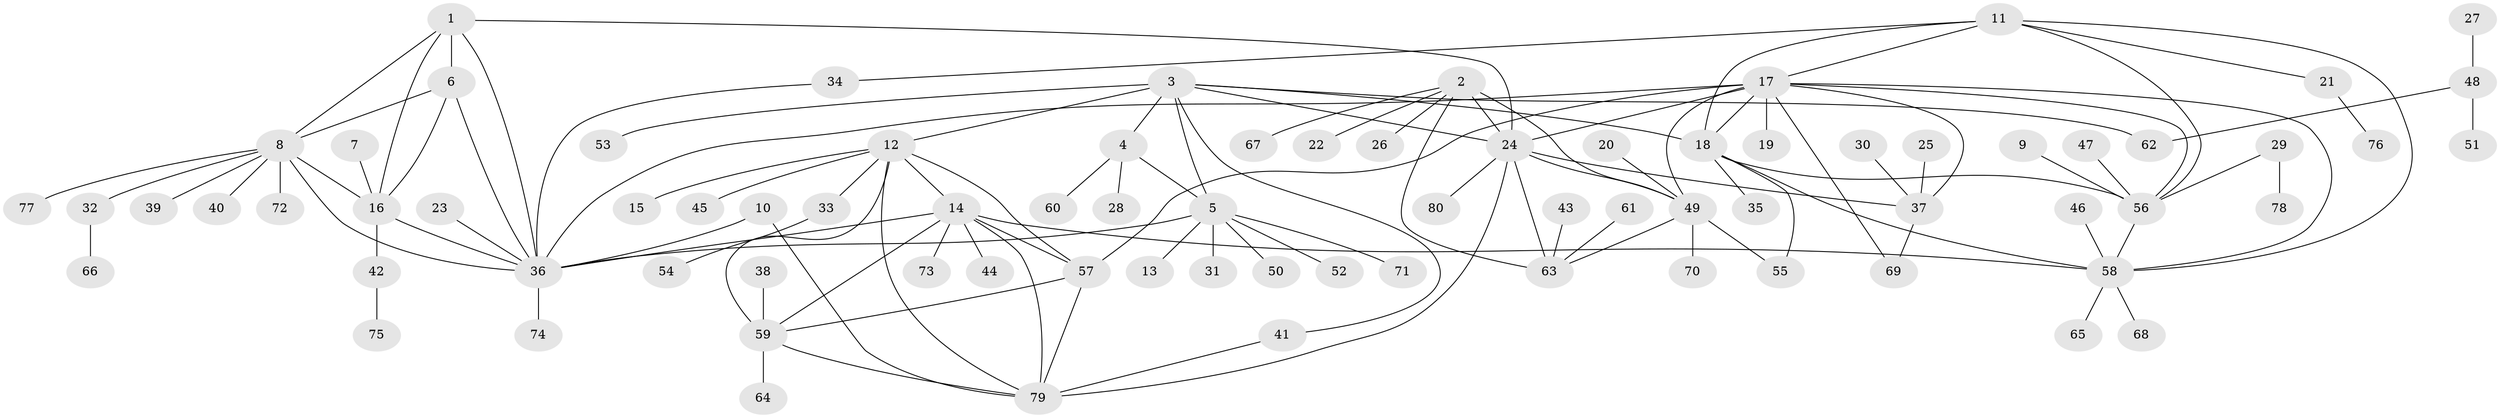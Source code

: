 // original degree distribution, {9: 0.035398230088495575, 7: 0.035398230088495575, 8: 0.035398230088495575, 5: 0.061946902654867256, 12: 0.017699115044247787, 10: 0.02654867256637168, 6: 0.017699115044247787, 3: 0.017699115044247787, 1: 0.5575221238938053, 2: 0.18584070796460178, 4: 0.008849557522123894}
// Generated by graph-tools (version 1.1) at 2025/37/03/04/25 23:37:38]
// undirected, 80 vertices, 115 edges
graph export_dot {
  node [color=gray90,style=filled];
  1;
  2;
  3;
  4;
  5;
  6;
  7;
  8;
  9;
  10;
  11;
  12;
  13;
  14;
  15;
  16;
  17;
  18;
  19;
  20;
  21;
  22;
  23;
  24;
  25;
  26;
  27;
  28;
  29;
  30;
  31;
  32;
  33;
  34;
  35;
  36;
  37;
  38;
  39;
  40;
  41;
  42;
  43;
  44;
  45;
  46;
  47;
  48;
  49;
  50;
  51;
  52;
  53;
  54;
  55;
  56;
  57;
  58;
  59;
  60;
  61;
  62;
  63;
  64;
  65;
  66;
  67;
  68;
  69;
  70;
  71;
  72;
  73;
  74;
  75;
  76;
  77;
  78;
  79;
  80;
  1 -- 6 [weight=1.0];
  1 -- 8 [weight=1.0];
  1 -- 16 [weight=1.0];
  1 -- 24 [weight=1.0];
  1 -- 36 [weight=1.0];
  2 -- 22 [weight=1.0];
  2 -- 24 [weight=2.0];
  2 -- 26 [weight=1.0];
  2 -- 49 [weight=2.0];
  2 -- 63 [weight=2.0];
  2 -- 67 [weight=1.0];
  3 -- 4 [weight=2.0];
  3 -- 5 [weight=2.0];
  3 -- 12 [weight=1.0];
  3 -- 18 [weight=1.0];
  3 -- 24 [weight=1.0];
  3 -- 41 [weight=1.0];
  3 -- 53 [weight=1.0];
  3 -- 62 [weight=1.0];
  4 -- 5 [weight=4.0];
  4 -- 28 [weight=1.0];
  4 -- 60 [weight=1.0];
  5 -- 13 [weight=1.0];
  5 -- 31 [weight=1.0];
  5 -- 36 [weight=1.0];
  5 -- 50 [weight=1.0];
  5 -- 52 [weight=1.0];
  5 -- 71 [weight=1.0];
  6 -- 8 [weight=1.0];
  6 -- 16 [weight=1.0];
  6 -- 36 [weight=1.0];
  7 -- 16 [weight=1.0];
  8 -- 16 [weight=1.0];
  8 -- 32 [weight=1.0];
  8 -- 36 [weight=1.0];
  8 -- 39 [weight=1.0];
  8 -- 40 [weight=1.0];
  8 -- 72 [weight=1.0];
  8 -- 77 [weight=1.0];
  9 -- 56 [weight=1.0];
  10 -- 36 [weight=1.0];
  10 -- 79 [weight=1.0];
  11 -- 17 [weight=1.0];
  11 -- 18 [weight=1.0];
  11 -- 21 [weight=1.0];
  11 -- 34 [weight=1.0];
  11 -- 56 [weight=1.0];
  11 -- 58 [weight=1.0];
  12 -- 14 [weight=1.0];
  12 -- 15 [weight=1.0];
  12 -- 33 [weight=1.0];
  12 -- 45 [weight=1.0];
  12 -- 57 [weight=1.0];
  12 -- 59 [weight=1.0];
  12 -- 79 [weight=1.0];
  14 -- 36 [weight=1.0];
  14 -- 44 [weight=1.0];
  14 -- 57 [weight=1.0];
  14 -- 58 [weight=1.0];
  14 -- 59 [weight=1.0];
  14 -- 73 [weight=1.0];
  14 -- 79 [weight=1.0];
  16 -- 36 [weight=1.0];
  16 -- 42 [weight=1.0];
  17 -- 18 [weight=1.0];
  17 -- 19 [weight=1.0];
  17 -- 24 [weight=1.0];
  17 -- 36 [weight=1.0];
  17 -- 37 [weight=1.0];
  17 -- 49 [weight=1.0];
  17 -- 56 [weight=1.0];
  17 -- 57 [weight=1.0];
  17 -- 58 [weight=1.0];
  17 -- 69 [weight=1.0];
  18 -- 35 [weight=1.0];
  18 -- 55 [weight=1.0];
  18 -- 56 [weight=1.0];
  18 -- 58 [weight=1.0];
  20 -- 49 [weight=1.0];
  21 -- 76 [weight=1.0];
  23 -- 36 [weight=1.0];
  24 -- 37 [weight=1.0];
  24 -- 49 [weight=1.0];
  24 -- 63 [weight=1.0];
  24 -- 79 [weight=1.0];
  24 -- 80 [weight=1.0];
  25 -- 37 [weight=1.0];
  27 -- 48 [weight=1.0];
  29 -- 56 [weight=1.0];
  29 -- 78 [weight=1.0];
  30 -- 37 [weight=1.0];
  32 -- 66 [weight=1.0];
  33 -- 54 [weight=1.0];
  34 -- 36 [weight=1.0];
  36 -- 74 [weight=1.0];
  37 -- 69 [weight=1.0];
  38 -- 59 [weight=1.0];
  41 -- 79 [weight=1.0];
  42 -- 75 [weight=1.0];
  43 -- 63 [weight=1.0];
  46 -- 58 [weight=1.0];
  47 -- 56 [weight=1.0];
  48 -- 51 [weight=1.0];
  48 -- 62 [weight=1.0];
  49 -- 55 [weight=1.0];
  49 -- 63 [weight=1.0];
  49 -- 70 [weight=1.0];
  56 -- 58 [weight=1.0];
  57 -- 59 [weight=1.0];
  57 -- 79 [weight=1.0];
  58 -- 65 [weight=1.0];
  58 -- 68 [weight=1.0];
  59 -- 64 [weight=1.0];
  59 -- 79 [weight=1.0];
  61 -- 63 [weight=1.0];
}
